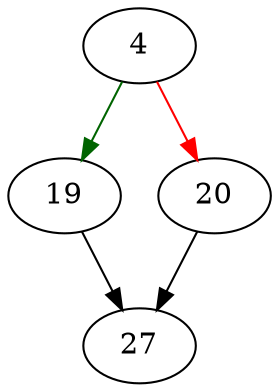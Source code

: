 strict digraph "idxPrintfPrepareStmt" {
	// Node definitions.
	4 [entry=true];
	19;
	20;
	27;

	// Edge definitions.
	4 -> 19 [
		color=darkgreen
		cond=true
	];
	4 -> 20 [
		color=red
		cond=false
	];
	19 -> 27;
	20 -> 27;
}